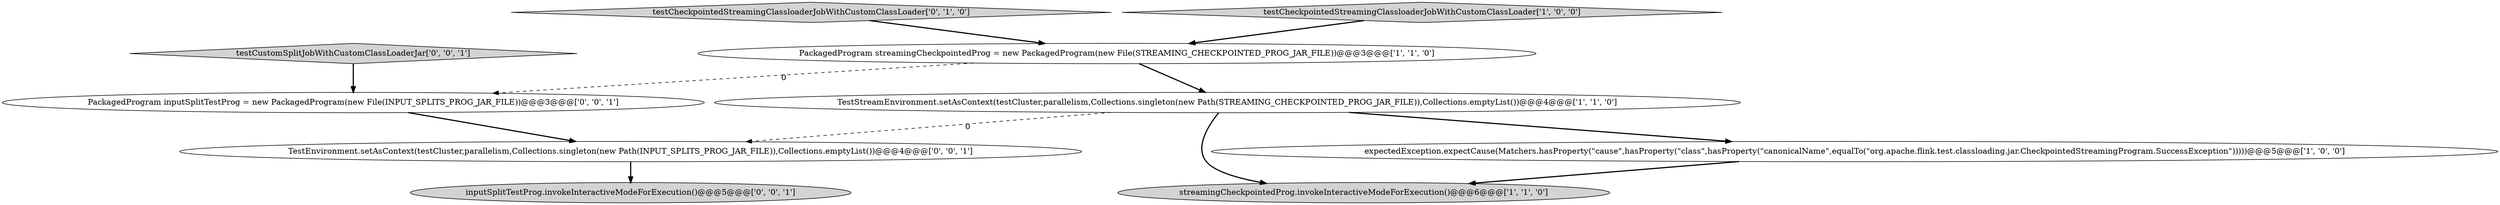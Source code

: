 digraph {
5 [style = filled, label = "testCheckpointedStreamingClassloaderJobWithCustomClassLoader['0', '1', '0']", fillcolor = lightgray, shape = diamond image = "AAA0AAABBB2BBB"];
4 [style = filled, label = "testCheckpointedStreamingClassloaderJobWithCustomClassLoader['1', '0', '0']", fillcolor = lightgray, shape = diamond image = "AAA0AAABBB1BBB"];
7 [style = filled, label = "PackagedProgram inputSplitTestProg = new PackagedProgram(new File(INPUT_SPLITS_PROG_JAR_FILE))@@@3@@@['0', '0', '1']", fillcolor = white, shape = ellipse image = "AAA0AAABBB3BBB"];
3 [style = filled, label = "TestStreamEnvironment.setAsContext(testCluster,parallelism,Collections.singleton(new Path(STREAMING_CHECKPOINTED_PROG_JAR_FILE)),Collections.emptyList())@@@4@@@['1', '1', '0']", fillcolor = white, shape = ellipse image = "AAA0AAABBB1BBB"];
9 [style = filled, label = "inputSplitTestProg.invokeInteractiveModeForExecution()@@@5@@@['0', '0', '1']", fillcolor = lightgray, shape = ellipse image = "AAA0AAABBB3BBB"];
6 [style = filled, label = "testCustomSplitJobWithCustomClassLoaderJar['0', '0', '1']", fillcolor = lightgray, shape = diamond image = "AAA0AAABBB3BBB"];
2 [style = filled, label = "expectedException.expectCause(Matchers.hasProperty(\"cause\",hasProperty(\"class\",hasProperty(\"canonicalName\",equalTo(\"org.apache.flink.test.classloading.jar.CheckpointedStreamingProgram.SuccessException\")))))@@@5@@@['1', '0', '0']", fillcolor = white, shape = ellipse image = "AAA0AAABBB1BBB"];
1 [style = filled, label = "streamingCheckpointedProg.invokeInteractiveModeForExecution()@@@6@@@['1', '1', '0']", fillcolor = lightgray, shape = ellipse image = "AAA0AAABBB1BBB"];
0 [style = filled, label = "PackagedProgram streamingCheckpointedProg = new PackagedProgram(new File(STREAMING_CHECKPOINTED_PROG_JAR_FILE))@@@3@@@['1', '1', '0']", fillcolor = white, shape = ellipse image = "AAA0AAABBB1BBB"];
8 [style = filled, label = "TestEnvironment.setAsContext(testCluster,parallelism,Collections.singleton(new Path(INPUT_SPLITS_PROG_JAR_FILE)),Collections.emptyList())@@@4@@@['0', '0', '1']", fillcolor = white, shape = ellipse image = "AAA0AAABBB3BBB"];
5->0 [style = bold, label=""];
0->7 [style = dashed, label="0"];
3->8 [style = dashed, label="0"];
6->7 [style = bold, label=""];
7->8 [style = bold, label=""];
8->9 [style = bold, label=""];
0->3 [style = bold, label=""];
2->1 [style = bold, label=""];
3->2 [style = bold, label=""];
4->0 [style = bold, label=""];
3->1 [style = bold, label=""];
}
